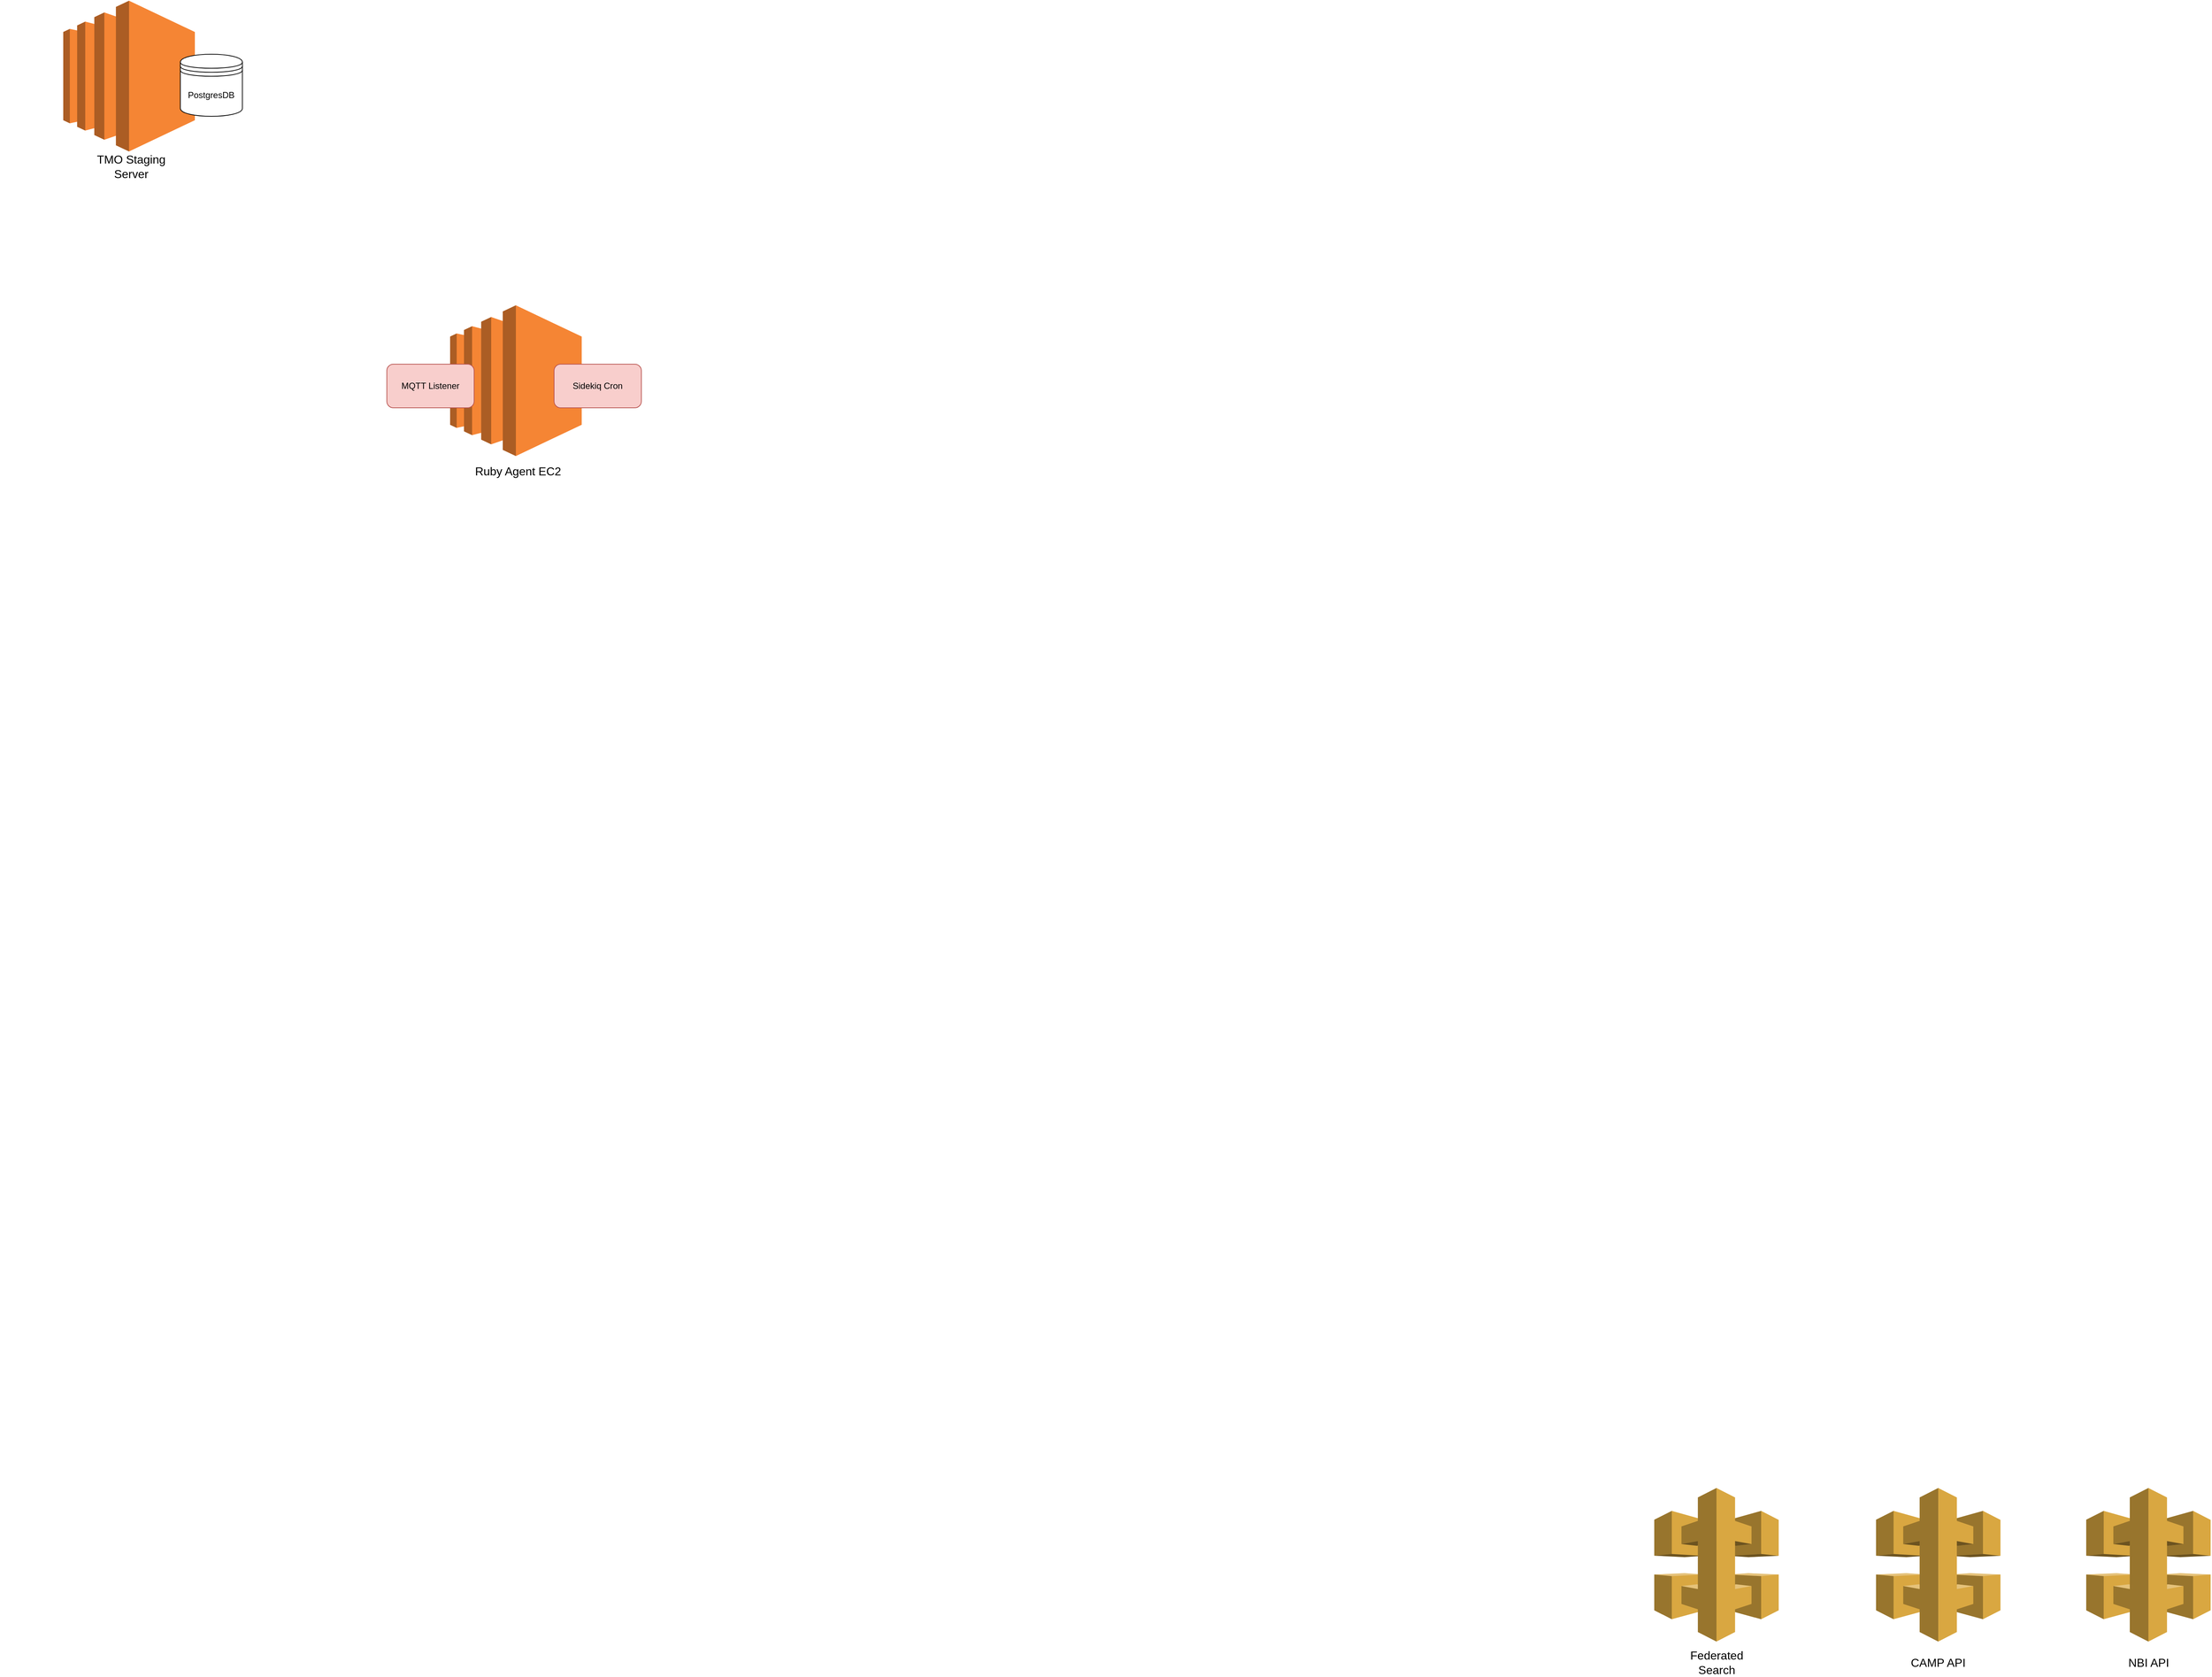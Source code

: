 <mxfile version="24.0.2" type="github">
  <diagram name="Page-1" id="Kr2ntku6KOnwrp9GdXT6">
    <mxGraphModel dx="4413" dy="5627" grid="0" gridSize="10" guides="1" tooltips="1" connect="1" arrows="1" fold="1" page="0" pageScale="1" pageWidth="850" pageHeight="1100" math="0" shadow="0">
      <root>
        <mxCell id="0" />
        <mxCell id="1" parent="0" />
        <mxCell id="RGzQTjB-QN1Bn-FcTvta-14" value="" style="group" vertex="1" connectable="0" parent="1">
          <mxGeometry x="386" y="-15" width="350" height="262" as="geometry" />
        </mxCell>
        <mxCell id="RGzQTjB-QN1Bn-FcTvta-11" value="" style="group" vertex="1" connectable="0" parent="RGzQTjB-QN1Bn-FcTvta-14">
          <mxGeometry x="87" width="187" height="262" as="geometry" />
        </mxCell>
        <mxCell id="RGzQTjB-QN1Bn-FcTvta-9" value="" style="outlineConnect=0;dashed=0;verticalLabelPosition=bottom;verticalAlign=top;align=center;html=1;shape=mxgraph.aws3.ec2;fillColor=#F58534;gradientColor=none;" vertex="1" parent="RGzQTjB-QN1Bn-FcTvta-11">
          <mxGeometry width="180.97" height="207.338" as="geometry" />
        </mxCell>
        <mxCell id="RGzQTjB-QN1Bn-FcTvta-10" value="Ruby Agent EC2" style="text;strokeColor=none;fillColor=none;html=1;align=center;verticalAlign=middle;whiteSpace=wrap;rounded=0;fontSize=16;" vertex="1" parent="RGzQTjB-QN1Bn-FcTvta-11">
          <mxGeometry x="30.24" y="213.935" width="126.52" height="28.273" as="geometry" />
        </mxCell>
        <mxCell id="RGzQTjB-QN1Bn-FcTvta-12" value="Sidekiq Cron" style="rounded=1;whiteSpace=wrap;html=1;perimeterSpacing=10;fillColor=#f8cecc;strokeColor=#b85450;" vertex="1" parent="RGzQTjB-QN1Bn-FcTvta-14">
          <mxGeometry x="230" y="81" width="120" height="60" as="geometry" />
        </mxCell>
        <mxCell id="RGzQTjB-QN1Bn-FcTvta-13" value="MQTT Listener" style="rounded=1;whiteSpace=wrap;html=1;perimeterSpacing=10;fillColor=#f8cecc;strokeColor=#b85450;" vertex="1" parent="RGzQTjB-QN1Bn-FcTvta-14">
          <mxGeometry y="81" width="120" height="60" as="geometry" />
        </mxCell>
        <mxCell id="RGzQTjB-QN1Bn-FcTvta-18" value="" style="group" vertex="1" connectable="0" parent="1">
          <mxGeometry x="-146" y="-434" width="350" height="262" as="geometry" />
        </mxCell>
        <mxCell id="RGzQTjB-QN1Bn-FcTvta-19" value="" style="group" vertex="1" connectable="0" parent="RGzQTjB-QN1Bn-FcTvta-18">
          <mxGeometry x="87" width="187" height="262" as="geometry" />
        </mxCell>
        <mxCell id="RGzQTjB-QN1Bn-FcTvta-20" value="" style="outlineConnect=0;dashed=0;verticalLabelPosition=bottom;verticalAlign=top;align=center;html=1;shape=mxgraph.aws3.ec2;fillColor=#F58534;gradientColor=none;" vertex="1" parent="RGzQTjB-QN1Bn-FcTvta-19">
          <mxGeometry width="180.97" height="207.338" as="geometry" />
        </mxCell>
        <mxCell id="RGzQTjB-QN1Bn-FcTvta-21" value="TMO Staging Server" style="text;strokeColor=none;fillColor=none;html=1;align=center;verticalAlign=middle;whiteSpace=wrap;rounded=0;fontSize=16;" vertex="1" parent="RGzQTjB-QN1Bn-FcTvta-19">
          <mxGeometry x="30.24" y="213.935" width="126.52" height="28.273" as="geometry" />
        </mxCell>
        <mxCell id="RGzQTjB-QN1Bn-FcTvta-24" value="PostgresDB" style="shape=datastore;whiteSpace=wrap;html=1;" vertex="1" parent="RGzQTjB-QN1Bn-FcTvta-18">
          <mxGeometry x="248" y="73.67" width="85.33" height="85.33" as="geometry" />
        </mxCell>
        <mxCell id="RGzQTjB-QN1Bn-FcTvta-35" value="" style="group" vertex="1" connectable="0" parent="1">
          <mxGeometry x="2129" y="1612" width="765.1" height="259" as="geometry" />
        </mxCell>
        <mxCell id="RGzQTjB-QN1Bn-FcTvta-32" value="" style="group" vertex="1" connectable="0" parent="RGzQTjB-QN1Bn-FcTvta-35">
          <mxGeometry width="171.1" height="254.937" as="geometry" />
        </mxCell>
        <mxCell id="RGzQTjB-QN1Bn-FcTvta-25" value="" style="outlineConnect=0;dashed=0;verticalLabelPosition=bottom;verticalAlign=top;align=center;html=1;shape=mxgraph.aws3.api_gateway;fillColor=#D9A741;gradientColor=none;" vertex="1" parent="RGzQTjB-QN1Bn-FcTvta-32">
          <mxGeometry width="171.1" height="211.263" as="geometry" />
        </mxCell>
        <mxCell id="RGzQTjB-QN1Bn-FcTvta-30" value="Federated Search" style="text;strokeColor=none;fillColor=none;html=1;align=center;verticalAlign=middle;whiteSpace=wrap;rounded=0;fontSize=16;" vertex="1" parent="RGzQTjB-QN1Bn-FcTvta-32">
          <mxGeometry x="55.55" y="224.467" width="60.0" height="30.471" as="geometry" />
        </mxCell>
        <mxCell id="RGzQTjB-QN1Bn-FcTvta-33" value="" style="group" vertex="1" connectable="0" parent="RGzQTjB-QN1Bn-FcTvta-35">
          <mxGeometry x="305.0" width="171.1" height="259" as="geometry" />
        </mxCell>
        <mxCell id="RGzQTjB-QN1Bn-FcTvta-26" value="" style="outlineConnect=0;dashed=0;verticalLabelPosition=bottom;verticalAlign=top;align=center;html=1;shape=mxgraph.aws3.api_gateway;fillColor=#D9A741;gradientColor=none;" vertex="1" parent="RGzQTjB-QN1Bn-FcTvta-33">
          <mxGeometry width="171.1" height="211.263" as="geometry" />
        </mxCell>
        <mxCell id="RGzQTjB-QN1Bn-FcTvta-29" value="CAMP API" style="text;strokeColor=none;fillColor=none;html=1;align=center;verticalAlign=middle;whiteSpace=wrap;rounded=0;fontSize=16;" vertex="1" parent="RGzQTjB-QN1Bn-FcTvta-33">
          <mxGeometry x="39.82" y="220.404" width="91.45" height="38.596" as="geometry" />
        </mxCell>
        <mxCell id="RGzQTjB-QN1Bn-FcTvta-34" value="" style="group" vertex="1" connectable="0" parent="RGzQTjB-QN1Bn-FcTvta-35">
          <mxGeometry x="594.0" width="171.1" height="259" as="geometry" />
        </mxCell>
        <mxCell id="RGzQTjB-QN1Bn-FcTvta-27" value="" style="outlineConnect=0;dashed=0;verticalLabelPosition=bottom;verticalAlign=top;align=center;html=1;shape=mxgraph.aws3.api_gateway;fillColor=#D9A741;gradientColor=none;" vertex="1" parent="RGzQTjB-QN1Bn-FcTvta-34">
          <mxGeometry width="171.1" height="211.263" as="geometry" />
        </mxCell>
        <mxCell id="RGzQTjB-QN1Bn-FcTvta-28" value="NBI API" style="text;strokeColor=none;fillColor=none;html=1;align=center;verticalAlign=middle;whiteSpace=wrap;rounded=0;fontSize=16;" vertex="1" parent="RGzQTjB-QN1Bn-FcTvta-34">
          <mxGeometry x="55.55" y="220.404" width="60.0" height="38.596" as="geometry" />
        </mxCell>
      </root>
    </mxGraphModel>
  </diagram>
</mxfile>
